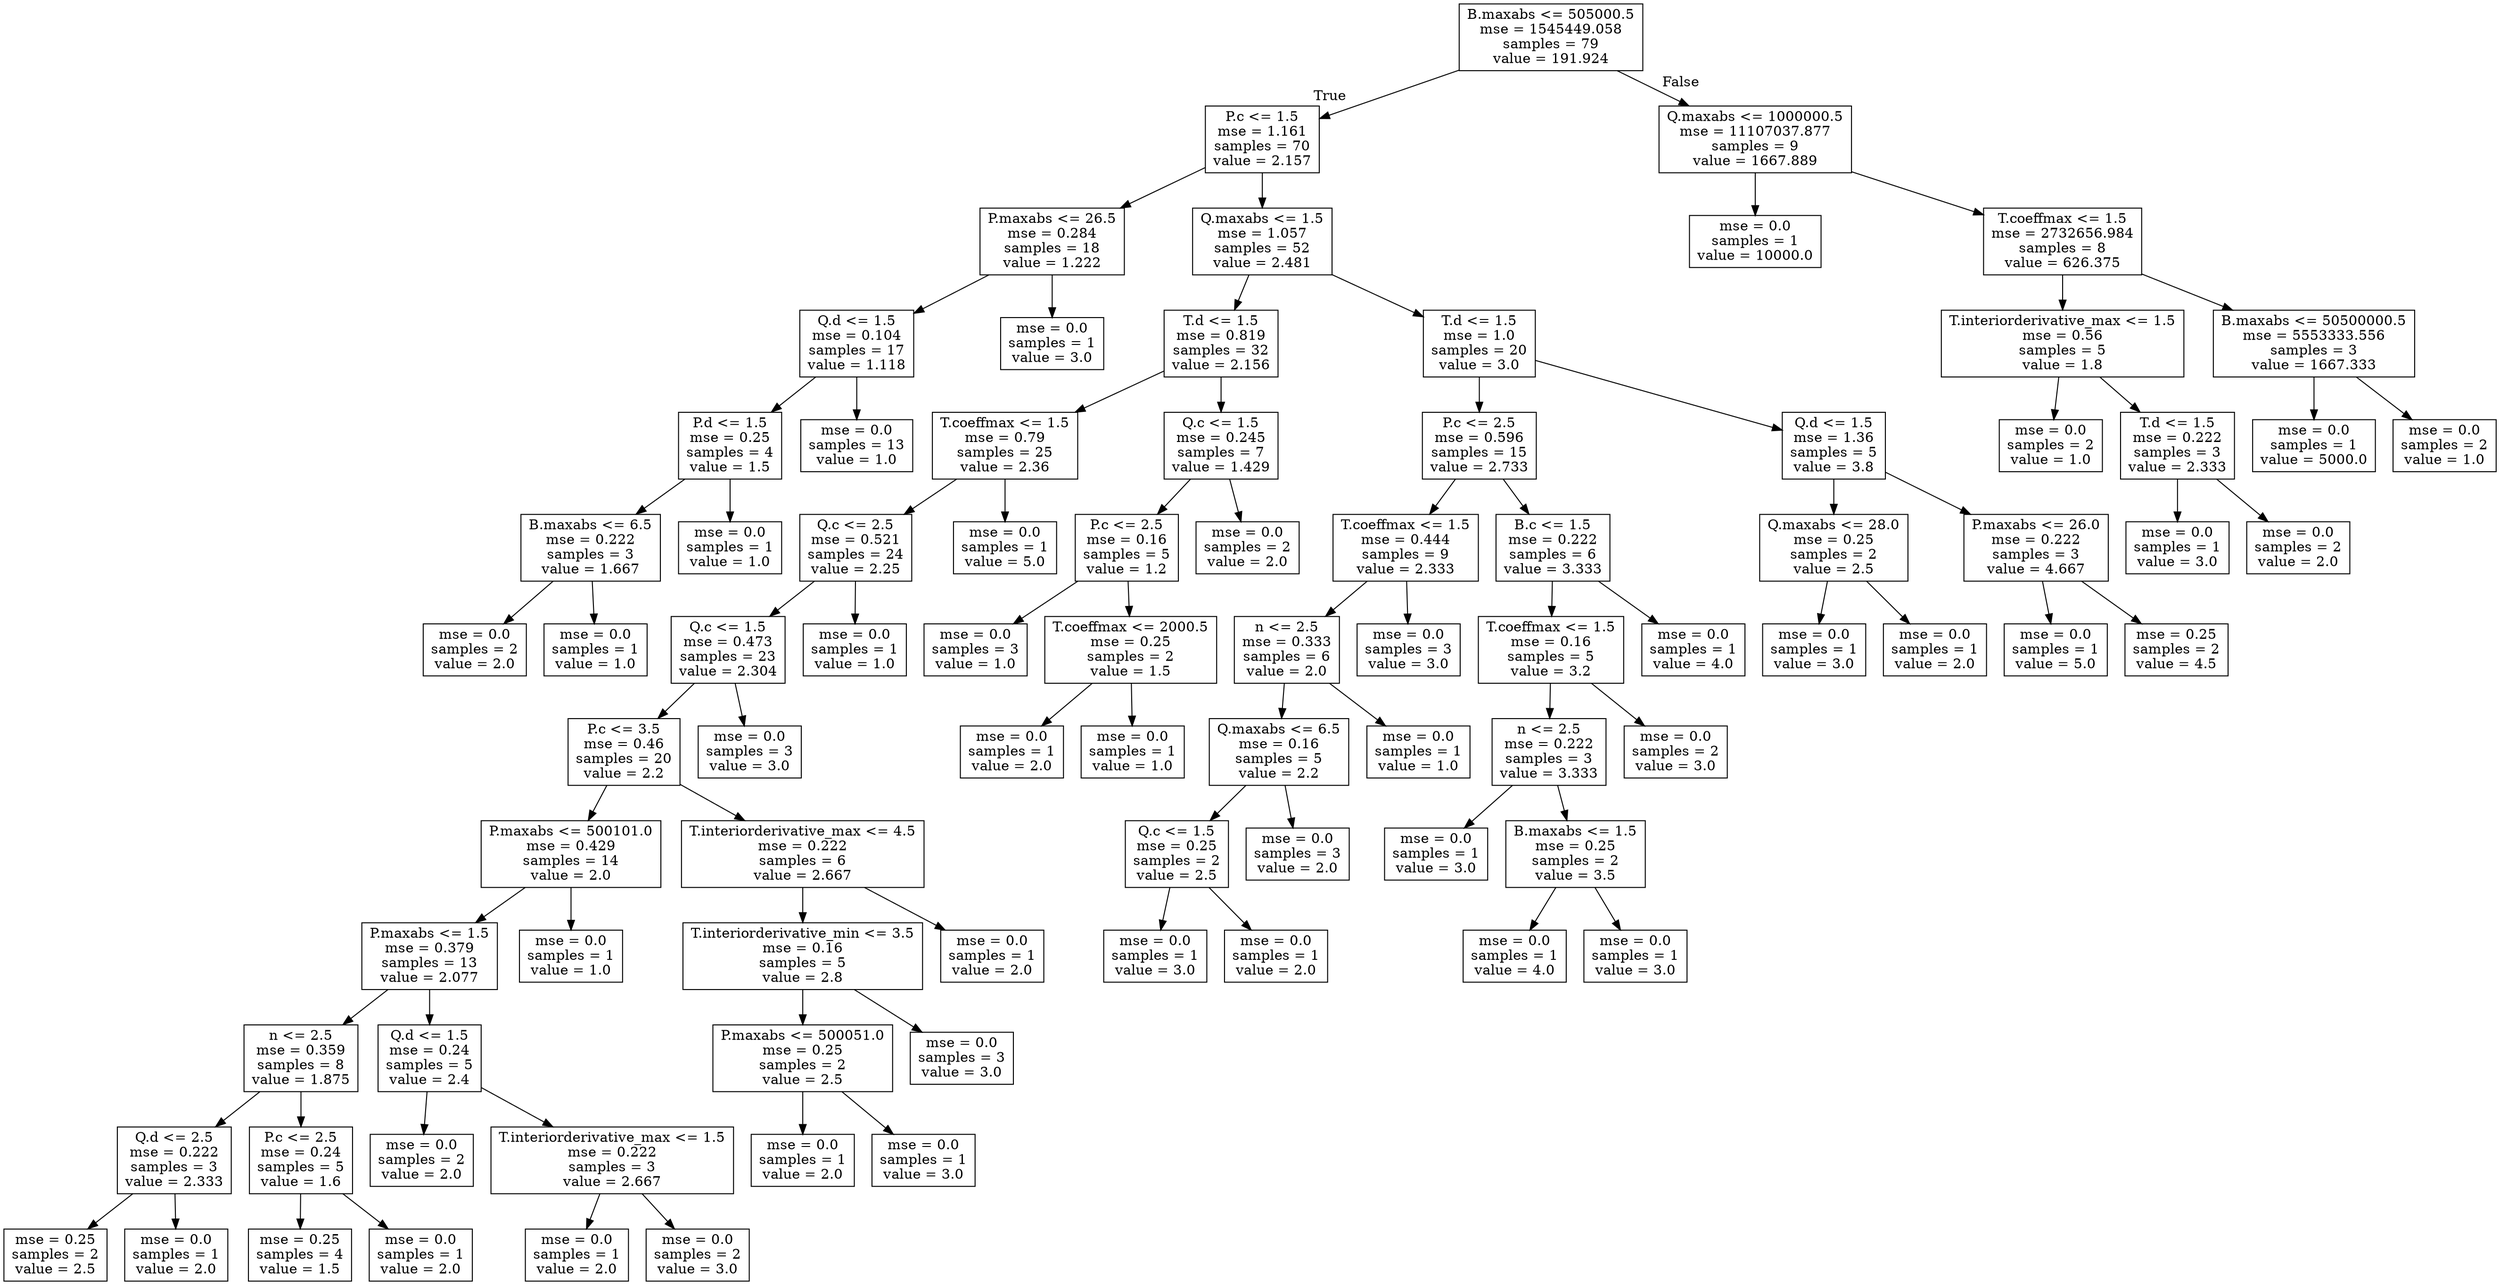 digraph Tree {
node [shape=box] ;
0 [label="B.maxabs <= 505000.5\nmse = 1545449.058\nsamples = 79\nvalue = 191.924"] ;
1 [label="P.c <= 1.5\nmse = 1.161\nsamples = 70\nvalue = 2.157"] ;
0 -> 1 [labeldistance=2.5, labelangle=45, headlabel="True"] ;
2 [label="P.maxabs <= 26.5\nmse = 0.284\nsamples = 18\nvalue = 1.222"] ;
1 -> 2 ;
3 [label="Q.d <= 1.5\nmse = 0.104\nsamples = 17\nvalue = 1.118"] ;
2 -> 3 ;
4 [label="P.d <= 1.5\nmse = 0.25\nsamples = 4\nvalue = 1.5"] ;
3 -> 4 ;
5 [label="B.maxabs <= 6.5\nmse = 0.222\nsamples = 3\nvalue = 1.667"] ;
4 -> 5 ;
6 [label="mse = 0.0\nsamples = 2\nvalue = 2.0"] ;
5 -> 6 ;
7 [label="mse = 0.0\nsamples = 1\nvalue = 1.0"] ;
5 -> 7 ;
8 [label="mse = 0.0\nsamples = 1\nvalue = 1.0"] ;
4 -> 8 ;
9 [label="mse = 0.0\nsamples = 13\nvalue = 1.0"] ;
3 -> 9 ;
10 [label="mse = 0.0\nsamples = 1\nvalue = 3.0"] ;
2 -> 10 ;
11 [label="Q.maxabs <= 1.5\nmse = 1.057\nsamples = 52\nvalue = 2.481"] ;
1 -> 11 ;
12 [label="T.d <= 1.5\nmse = 0.819\nsamples = 32\nvalue = 2.156"] ;
11 -> 12 ;
13 [label="T.coeffmax <= 1.5\nmse = 0.79\nsamples = 25\nvalue = 2.36"] ;
12 -> 13 ;
14 [label="Q.c <= 2.5\nmse = 0.521\nsamples = 24\nvalue = 2.25"] ;
13 -> 14 ;
15 [label="Q.c <= 1.5\nmse = 0.473\nsamples = 23\nvalue = 2.304"] ;
14 -> 15 ;
16 [label="P.c <= 3.5\nmse = 0.46\nsamples = 20\nvalue = 2.2"] ;
15 -> 16 ;
17 [label="P.maxabs <= 500101.0\nmse = 0.429\nsamples = 14\nvalue = 2.0"] ;
16 -> 17 ;
18 [label="P.maxabs <= 1.5\nmse = 0.379\nsamples = 13\nvalue = 2.077"] ;
17 -> 18 ;
19 [label="n <= 2.5\nmse = 0.359\nsamples = 8\nvalue = 1.875"] ;
18 -> 19 ;
20 [label="Q.d <= 2.5\nmse = 0.222\nsamples = 3\nvalue = 2.333"] ;
19 -> 20 ;
21 [label="mse = 0.25\nsamples = 2\nvalue = 2.5"] ;
20 -> 21 ;
22 [label="mse = 0.0\nsamples = 1\nvalue = 2.0"] ;
20 -> 22 ;
23 [label="P.c <= 2.5\nmse = 0.24\nsamples = 5\nvalue = 1.6"] ;
19 -> 23 ;
24 [label="mse = 0.25\nsamples = 4\nvalue = 1.5"] ;
23 -> 24 ;
25 [label="mse = 0.0\nsamples = 1\nvalue = 2.0"] ;
23 -> 25 ;
26 [label="Q.d <= 1.5\nmse = 0.24\nsamples = 5\nvalue = 2.4"] ;
18 -> 26 ;
27 [label="mse = 0.0\nsamples = 2\nvalue = 2.0"] ;
26 -> 27 ;
28 [label="T.interiorderivative_max <= 1.5\nmse = 0.222\nsamples = 3\nvalue = 2.667"] ;
26 -> 28 ;
29 [label="mse = 0.0\nsamples = 1\nvalue = 2.0"] ;
28 -> 29 ;
30 [label="mse = 0.0\nsamples = 2\nvalue = 3.0"] ;
28 -> 30 ;
31 [label="mse = 0.0\nsamples = 1\nvalue = 1.0"] ;
17 -> 31 ;
32 [label="T.interiorderivative_max <= 4.5\nmse = 0.222\nsamples = 6\nvalue = 2.667"] ;
16 -> 32 ;
33 [label="T.interiorderivative_min <= 3.5\nmse = 0.16\nsamples = 5\nvalue = 2.8"] ;
32 -> 33 ;
34 [label="P.maxabs <= 500051.0\nmse = 0.25\nsamples = 2\nvalue = 2.5"] ;
33 -> 34 ;
35 [label="mse = 0.0\nsamples = 1\nvalue = 2.0"] ;
34 -> 35 ;
36 [label="mse = 0.0\nsamples = 1\nvalue = 3.0"] ;
34 -> 36 ;
37 [label="mse = 0.0\nsamples = 3\nvalue = 3.0"] ;
33 -> 37 ;
38 [label="mse = 0.0\nsamples = 1\nvalue = 2.0"] ;
32 -> 38 ;
39 [label="mse = 0.0\nsamples = 3\nvalue = 3.0"] ;
15 -> 39 ;
40 [label="mse = 0.0\nsamples = 1\nvalue = 1.0"] ;
14 -> 40 ;
41 [label="mse = 0.0\nsamples = 1\nvalue = 5.0"] ;
13 -> 41 ;
42 [label="Q.c <= 1.5\nmse = 0.245\nsamples = 7\nvalue = 1.429"] ;
12 -> 42 ;
43 [label="P.c <= 2.5\nmse = 0.16\nsamples = 5\nvalue = 1.2"] ;
42 -> 43 ;
44 [label="mse = 0.0\nsamples = 3\nvalue = 1.0"] ;
43 -> 44 ;
45 [label="T.coeffmax <= 2000.5\nmse = 0.25\nsamples = 2\nvalue = 1.5"] ;
43 -> 45 ;
46 [label="mse = 0.0\nsamples = 1\nvalue = 2.0"] ;
45 -> 46 ;
47 [label="mse = 0.0\nsamples = 1\nvalue = 1.0"] ;
45 -> 47 ;
48 [label="mse = 0.0\nsamples = 2\nvalue = 2.0"] ;
42 -> 48 ;
49 [label="T.d <= 1.5\nmse = 1.0\nsamples = 20\nvalue = 3.0"] ;
11 -> 49 ;
50 [label="P.c <= 2.5\nmse = 0.596\nsamples = 15\nvalue = 2.733"] ;
49 -> 50 ;
51 [label="T.coeffmax <= 1.5\nmse = 0.444\nsamples = 9\nvalue = 2.333"] ;
50 -> 51 ;
52 [label="n <= 2.5\nmse = 0.333\nsamples = 6\nvalue = 2.0"] ;
51 -> 52 ;
53 [label="Q.maxabs <= 6.5\nmse = 0.16\nsamples = 5\nvalue = 2.2"] ;
52 -> 53 ;
54 [label="Q.c <= 1.5\nmse = 0.25\nsamples = 2\nvalue = 2.5"] ;
53 -> 54 ;
55 [label="mse = 0.0\nsamples = 1\nvalue = 3.0"] ;
54 -> 55 ;
56 [label="mse = 0.0\nsamples = 1\nvalue = 2.0"] ;
54 -> 56 ;
57 [label="mse = 0.0\nsamples = 3\nvalue = 2.0"] ;
53 -> 57 ;
58 [label="mse = 0.0\nsamples = 1\nvalue = 1.0"] ;
52 -> 58 ;
59 [label="mse = 0.0\nsamples = 3\nvalue = 3.0"] ;
51 -> 59 ;
60 [label="B.c <= 1.5\nmse = 0.222\nsamples = 6\nvalue = 3.333"] ;
50 -> 60 ;
61 [label="T.coeffmax <= 1.5\nmse = 0.16\nsamples = 5\nvalue = 3.2"] ;
60 -> 61 ;
62 [label="n <= 2.5\nmse = 0.222\nsamples = 3\nvalue = 3.333"] ;
61 -> 62 ;
63 [label="mse = 0.0\nsamples = 1\nvalue = 3.0"] ;
62 -> 63 ;
64 [label="B.maxabs <= 1.5\nmse = 0.25\nsamples = 2\nvalue = 3.5"] ;
62 -> 64 ;
65 [label="mse = 0.0\nsamples = 1\nvalue = 4.0"] ;
64 -> 65 ;
66 [label="mse = 0.0\nsamples = 1\nvalue = 3.0"] ;
64 -> 66 ;
67 [label="mse = 0.0\nsamples = 2\nvalue = 3.0"] ;
61 -> 67 ;
68 [label="mse = 0.0\nsamples = 1\nvalue = 4.0"] ;
60 -> 68 ;
69 [label="Q.d <= 1.5\nmse = 1.36\nsamples = 5\nvalue = 3.8"] ;
49 -> 69 ;
70 [label="Q.maxabs <= 28.0\nmse = 0.25\nsamples = 2\nvalue = 2.5"] ;
69 -> 70 ;
71 [label="mse = 0.0\nsamples = 1\nvalue = 3.0"] ;
70 -> 71 ;
72 [label="mse = 0.0\nsamples = 1\nvalue = 2.0"] ;
70 -> 72 ;
73 [label="P.maxabs <= 26.0\nmse = 0.222\nsamples = 3\nvalue = 4.667"] ;
69 -> 73 ;
74 [label="mse = 0.0\nsamples = 1\nvalue = 5.0"] ;
73 -> 74 ;
75 [label="mse = 0.25\nsamples = 2\nvalue = 4.5"] ;
73 -> 75 ;
76 [label="Q.maxabs <= 1000000.5\nmse = 11107037.877\nsamples = 9\nvalue = 1667.889"] ;
0 -> 76 [labeldistance=2.5, labelangle=-45, headlabel="False"] ;
77 [label="mse = 0.0\nsamples = 1\nvalue = 10000.0"] ;
76 -> 77 ;
78 [label="T.coeffmax <= 1.5\nmse = 2732656.984\nsamples = 8\nvalue = 626.375"] ;
76 -> 78 ;
79 [label="T.interiorderivative_max <= 1.5\nmse = 0.56\nsamples = 5\nvalue = 1.8"] ;
78 -> 79 ;
80 [label="mse = 0.0\nsamples = 2\nvalue = 1.0"] ;
79 -> 80 ;
81 [label="T.d <= 1.5\nmse = 0.222\nsamples = 3\nvalue = 2.333"] ;
79 -> 81 ;
82 [label="mse = 0.0\nsamples = 1\nvalue = 3.0"] ;
81 -> 82 ;
83 [label="mse = 0.0\nsamples = 2\nvalue = 2.0"] ;
81 -> 83 ;
84 [label="B.maxabs <= 50500000.5\nmse = 5553333.556\nsamples = 3\nvalue = 1667.333"] ;
78 -> 84 ;
85 [label="mse = 0.0\nsamples = 1\nvalue = 5000.0"] ;
84 -> 85 ;
86 [label="mse = 0.0\nsamples = 2\nvalue = 1.0"] ;
84 -> 86 ;
}